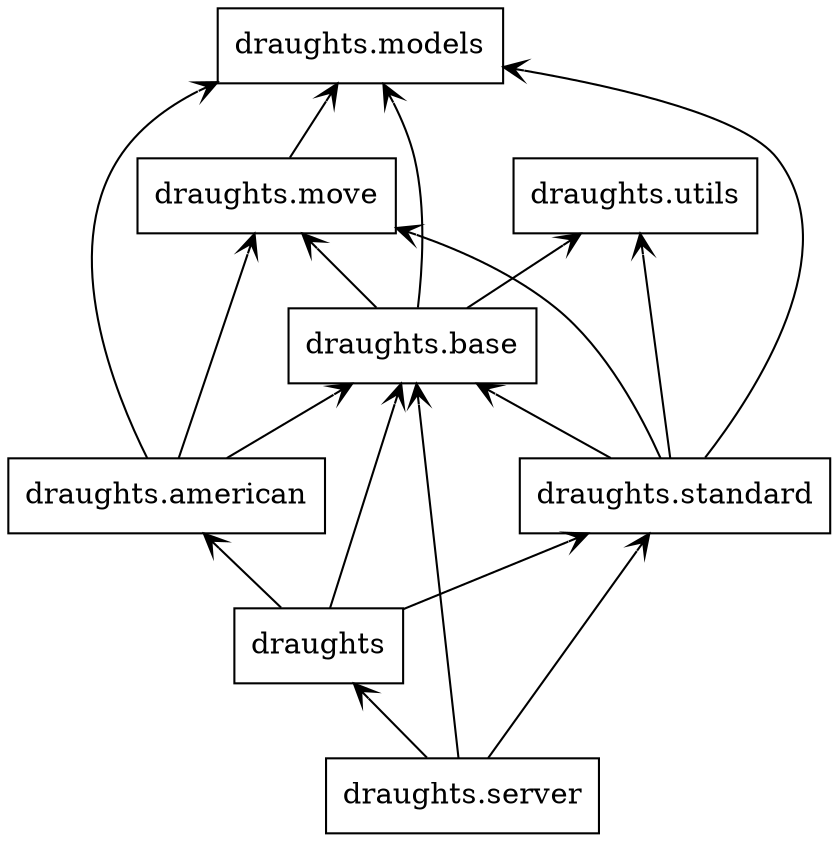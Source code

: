 digraph "packages" {
rankdir=BT
charset="utf-8"
"draughts" [color="black", label=<draughts>, shape="box", style="solid"];
"draughts.american" [color="black", label=<draughts.american>, shape="box", style="solid"];
"draughts.base" [color="black", label=<draughts.base>, shape="box", style="solid"];
"draughts.models" [color="black", label=<draughts.models>, shape="box", style="solid"];
"draughts.move" [color="black", label=<draughts.move>, shape="box", style="solid"];
"draughts.server" [color="black", label=<draughts.server>, shape="box", style="solid"];
"draughts.standard" [color="black", label=<draughts.standard>, shape="box", style="solid"];
"draughts.utils" [color="black", label=<draughts.utils>, shape="box", style="solid"];
"draughts" -> "draughts.american" [arrowhead="open", arrowtail="none"];
"draughts" -> "draughts.base" [arrowhead="open", arrowtail="none"];
"draughts" -> "draughts.standard" [arrowhead="open", arrowtail="none"];
"draughts.american" -> "draughts.base" [arrowhead="open", arrowtail="none"];
"draughts.american" -> "draughts.models" [arrowhead="open", arrowtail="none"];
"draughts.american" -> "draughts.move" [arrowhead="open", arrowtail="none"];
"draughts.base" -> "draughts.models" [arrowhead="open", arrowtail="none"];
"draughts.base" -> "draughts.move" [arrowhead="open", arrowtail="none"];
"draughts.base" -> "draughts.utils" [arrowhead="open", arrowtail="none"];
"draughts.move" -> "draughts.models" [arrowhead="open", arrowtail="none"];
"draughts.server" -> "draughts" [arrowhead="open", arrowtail="none"];
"draughts.server" -> "draughts.base" [arrowhead="open", arrowtail="none"];
"draughts.server" -> "draughts.standard" [arrowhead="open", arrowtail="none"];
"draughts.standard" -> "draughts.base" [arrowhead="open", arrowtail="none"];
"draughts.standard" -> "draughts.models" [arrowhead="open", arrowtail="none"];
"draughts.standard" -> "draughts.move" [arrowhead="open", arrowtail="none"];
"draughts.standard" -> "draughts.utils" [arrowhead="open", arrowtail="none"];
}
